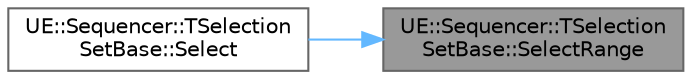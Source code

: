 digraph "UE::Sequencer::TSelectionSetBase::SelectRange"
{
 // INTERACTIVE_SVG=YES
 // LATEX_PDF_SIZE
  bgcolor="transparent";
  edge [fontname=Helvetica,fontsize=10,labelfontname=Helvetica,labelfontsize=10];
  node [fontname=Helvetica,fontsize=10,shape=box,height=0.2,width=0.4];
  rankdir="RL";
  Node1 [id="Node000001",label="UE::Sequencer::TSelection\lSetBase::SelectRange",height=0.2,width=0.4,color="gray40", fillcolor="grey60", style="filled", fontcolor="black",tooltip="Selects a range of keys, optionally supplying a boolean to receieve a value indicating whether any we..."];
  Node1 -> Node2 [id="edge1_Node000001_Node000002",dir="back",color="steelblue1",style="solid",tooltip=" "];
  Node2 [id="Node000002",label="UE::Sequencer::TSelection\lSetBase::Select",height=0.2,width=0.4,color="grey40", fillcolor="white", style="filled",URL="$d4/d0f/classUE_1_1Sequencer_1_1TSelectionSetBase.html#ab1edd3a67e0617ff8d4d77fa68faa799",tooltip="Select a key, optionally supplying a boolean to receieve a value indicating whether it was already se..."];
}
